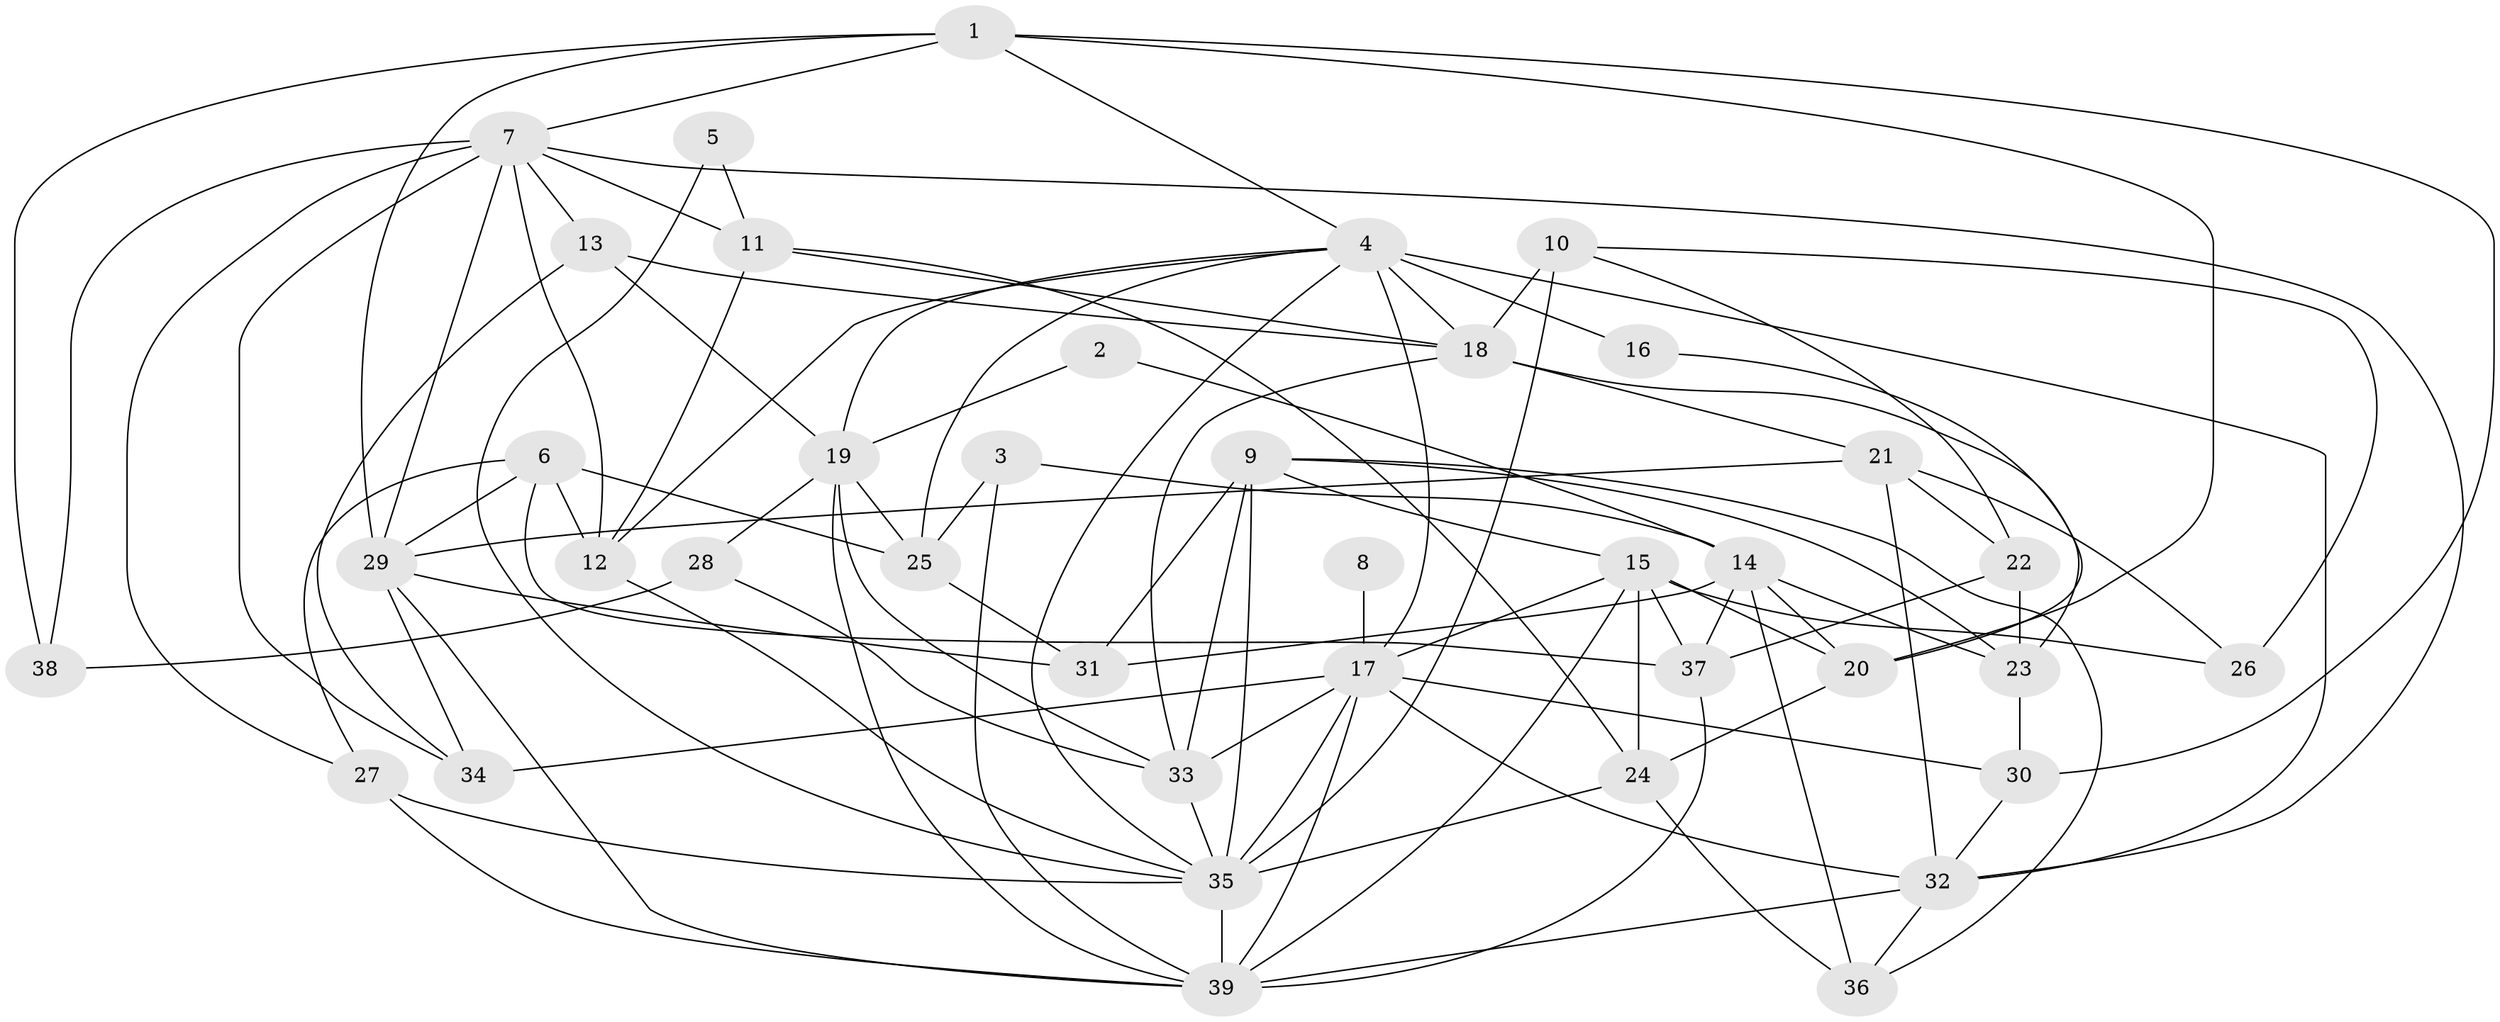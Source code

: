 // original degree distribution, {3: 0.2692307692307692, 6: 0.10256410256410256, 4: 0.2948717948717949, 2: 0.14102564102564102, 7: 0.02564102564102564, 9: 0.02564102564102564, 5: 0.14102564102564102}
// Generated by graph-tools (version 1.1) at 2025/02/03/09/25 03:02:07]
// undirected, 39 vertices, 101 edges
graph export_dot {
graph [start="1"]
  node [color=gray90,style=filled];
  1;
  2;
  3;
  4;
  5;
  6;
  7;
  8;
  9;
  10;
  11;
  12;
  13;
  14;
  15;
  16;
  17;
  18;
  19;
  20;
  21;
  22;
  23;
  24;
  25;
  26;
  27;
  28;
  29;
  30;
  31;
  32;
  33;
  34;
  35;
  36;
  37;
  38;
  39;
  1 -- 4 [weight=1.0];
  1 -- 7 [weight=1.0];
  1 -- 20 [weight=1.0];
  1 -- 29 [weight=1.0];
  1 -- 30 [weight=1.0];
  1 -- 38 [weight=1.0];
  2 -- 14 [weight=1.0];
  2 -- 19 [weight=1.0];
  3 -- 14 [weight=1.0];
  3 -- 25 [weight=1.0];
  3 -- 39 [weight=1.0];
  4 -- 12 [weight=1.0];
  4 -- 16 [weight=2.0];
  4 -- 17 [weight=1.0];
  4 -- 18 [weight=1.0];
  4 -- 19 [weight=1.0];
  4 -- 25 [weight=1.0];
  4 -- 32 [weight=1.0];
  4 -- 35 [weight=1.0];
  5 -- 11 [weight=1.0];
  5 -- 35 [weight=1.0];
  6 -- 12 [weight=1.0];
  6 -- 25 [weight=1.0];
  6 -- 27 [weight=1.0];
  6 -- 29 [weight=1.0];
  6 -- 37 [weight=1.0];
  7 -- 11 [weight=1.0];
  7 -- 12 [weight=1.0];
  7 -- 13 [weight=1.0];
  7 -- 27 [weight=1.0];
  7 -- 29 [weight=1.0];
  7 -- 32 [weight=1.0];
  7 -- 34 [weight=1.0];
  7 -- 38 [weight=1.0];
  8 -- 17 [weight=2.0];
  9 -- 15 [weight=1.0];
  9 -- 23 [weight=1.0];
  9 -- 31 [weight=1.0];
  9 -- 33 [weight=2.0];
  9 -- 35 [weight=1.0];
  9 -- 36 [weight=1.0];
  10 -- 18 [weight=1.0];
  10 -- 22 [weight=1.0];
  10 -- 26 [weight=1.0];
  10 -- 35 [weight=2.0];
  11 -- 12 [weight=1.0];
  11 -- 18 [weight=1.0];
  11 -- 24 [weight=1.0];
  12 -- 35 [weight=1.0];
  13 -- 18 [weight=1.0];
  13 -- 19 [weight=1.0];
  13 -- 34 [weight=1.0];
  14 -- 20 [weight=1.0];
  14 -- 23 [weight=1.0];
  14 -- 31 [weight=1.0];
  14 -- 36 [weight=1.0];
  14 -- 37 [weight=2.0];
  15 -- 17 [weight=1.0];
  15 -- 20 [weight=2.0];
  15 -- 24 [weight=1.0];
  15 -- 26 [weight=1.0];
  15 -- 37 [weight=1.0];
  15 -- 39 [weight=1.0];
  16 -- 20 [weight=1.0];
  17 -- 30 [weight=1.0];
  17 -- 32 [weight=1.0];
  17 -- 33 [weight=1.0];
  17 -- 34 [weight=2.0];
  17 -- 35 [weight=1.0];
  17 -- 39 [weight=2.0];
  18 -- 21 [weight=1.0];
  18 -- 23 [weight=1.0];
  18 -- 33 [weight=1.0];
  19 -- 25 [weight=2.0];
  19 -- 28 [weight=1.0];
  19 -- 33 [weight=1.0];
  19 -- 39 [weight=1.0];
  20 -- 24 [weight=1.0];
  21 -- 22 [weight=1.0];
  21 -- 26 [weight=1.0];
  21 -- 29 [weight=1.0];
  21 -- 32 [weight=1.0];
  22 -- 23 [weight=1.0];
  22 -- 37 [weight=1.0];
  23 -- 30 [weight=1.0];
  24 -- 35 [weight=1.0];
  24 -- 36 [weight=1.0];
  25 -- 31 [weight=1.0];
  27 -- 35 [weight=1.0];
  27 -- 39 [weight=2.0];
  28 -- 33 [weight=1.0];
  28 -- 38 [weight=1.0];
  29 -- 31 [weight=1.0];
  29 -- 34 [weight=1.0];
  29 -- 39 [weight=1.0];
  30 -- 32 [weight=1.0];
  32 -- 36 [weight=1.0];
  32 -- 39 [weight=1.0];
  33 -- 35 [weight=1.0];
  35 -- 39 [weight=2.0];
  37 -- 39 [weight=1.0];
}
